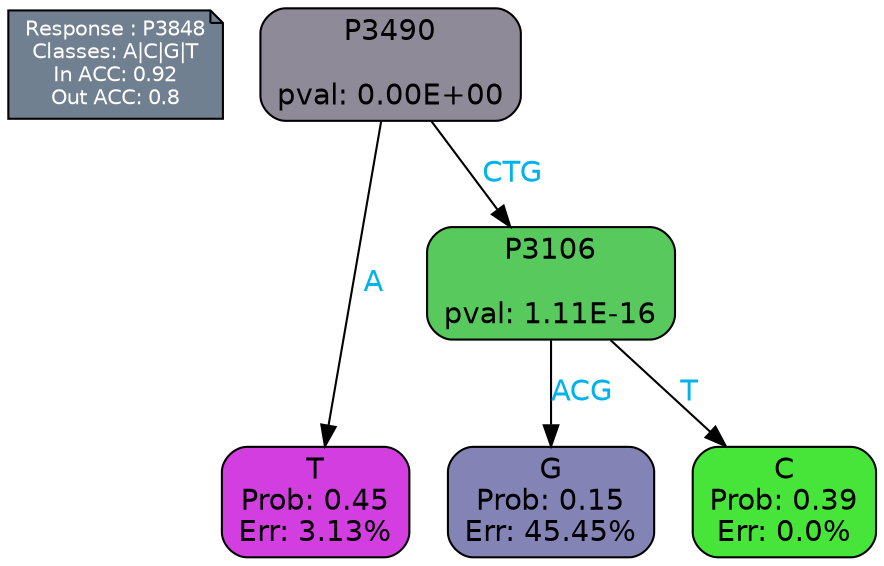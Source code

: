digraph Tree {
node [shape=box, style="filled, rounded", color="black", fontname=helvetica] ;
graph [ranksep=equally, splines=polylines, bgcolor=transparent, dpi=600] ;
edge [fontname=helvetica] ;
LEGEND [label="Response : P3848
Classes: A|C|G|T
In ACC: 0.92
Out ACC: 0.8
",shape=note,align=left,style=filled,fillcolor="slategray",fontcolor="white",fontsize=10];1 [label="P3490

pval: 0.00E+00", fillcolor="#8f8a97"] ;
2 [label="T
Prob: 0.45
Err: 3.13%", fillcolor="#d23edf"] ;
3 [label="P3106

pval: 1.11E-16", fillcolor="#58c95c"] ;
4 [label="G
Prob: 0.15
Err: 45.45%", fillcolor="#8483b6"] ;
5 [label="C
Prob: 0.39
Err: 0.0%", fillcolor="#47e539"] ;
1 -> 2 [label="A",fontcolor=deepskyblue2] ;
1 -> 3 [label="CTG",fontcolor=deepskyblue2] ;
3 -> 4 [label="ACG",fontcolor=deepskyblue2] ;
3 -> 5 [label="T",fontcolor=deepskyblue2] ;
{rank = same; 2;4;5;}{rank = same; LEGEND;1;}}